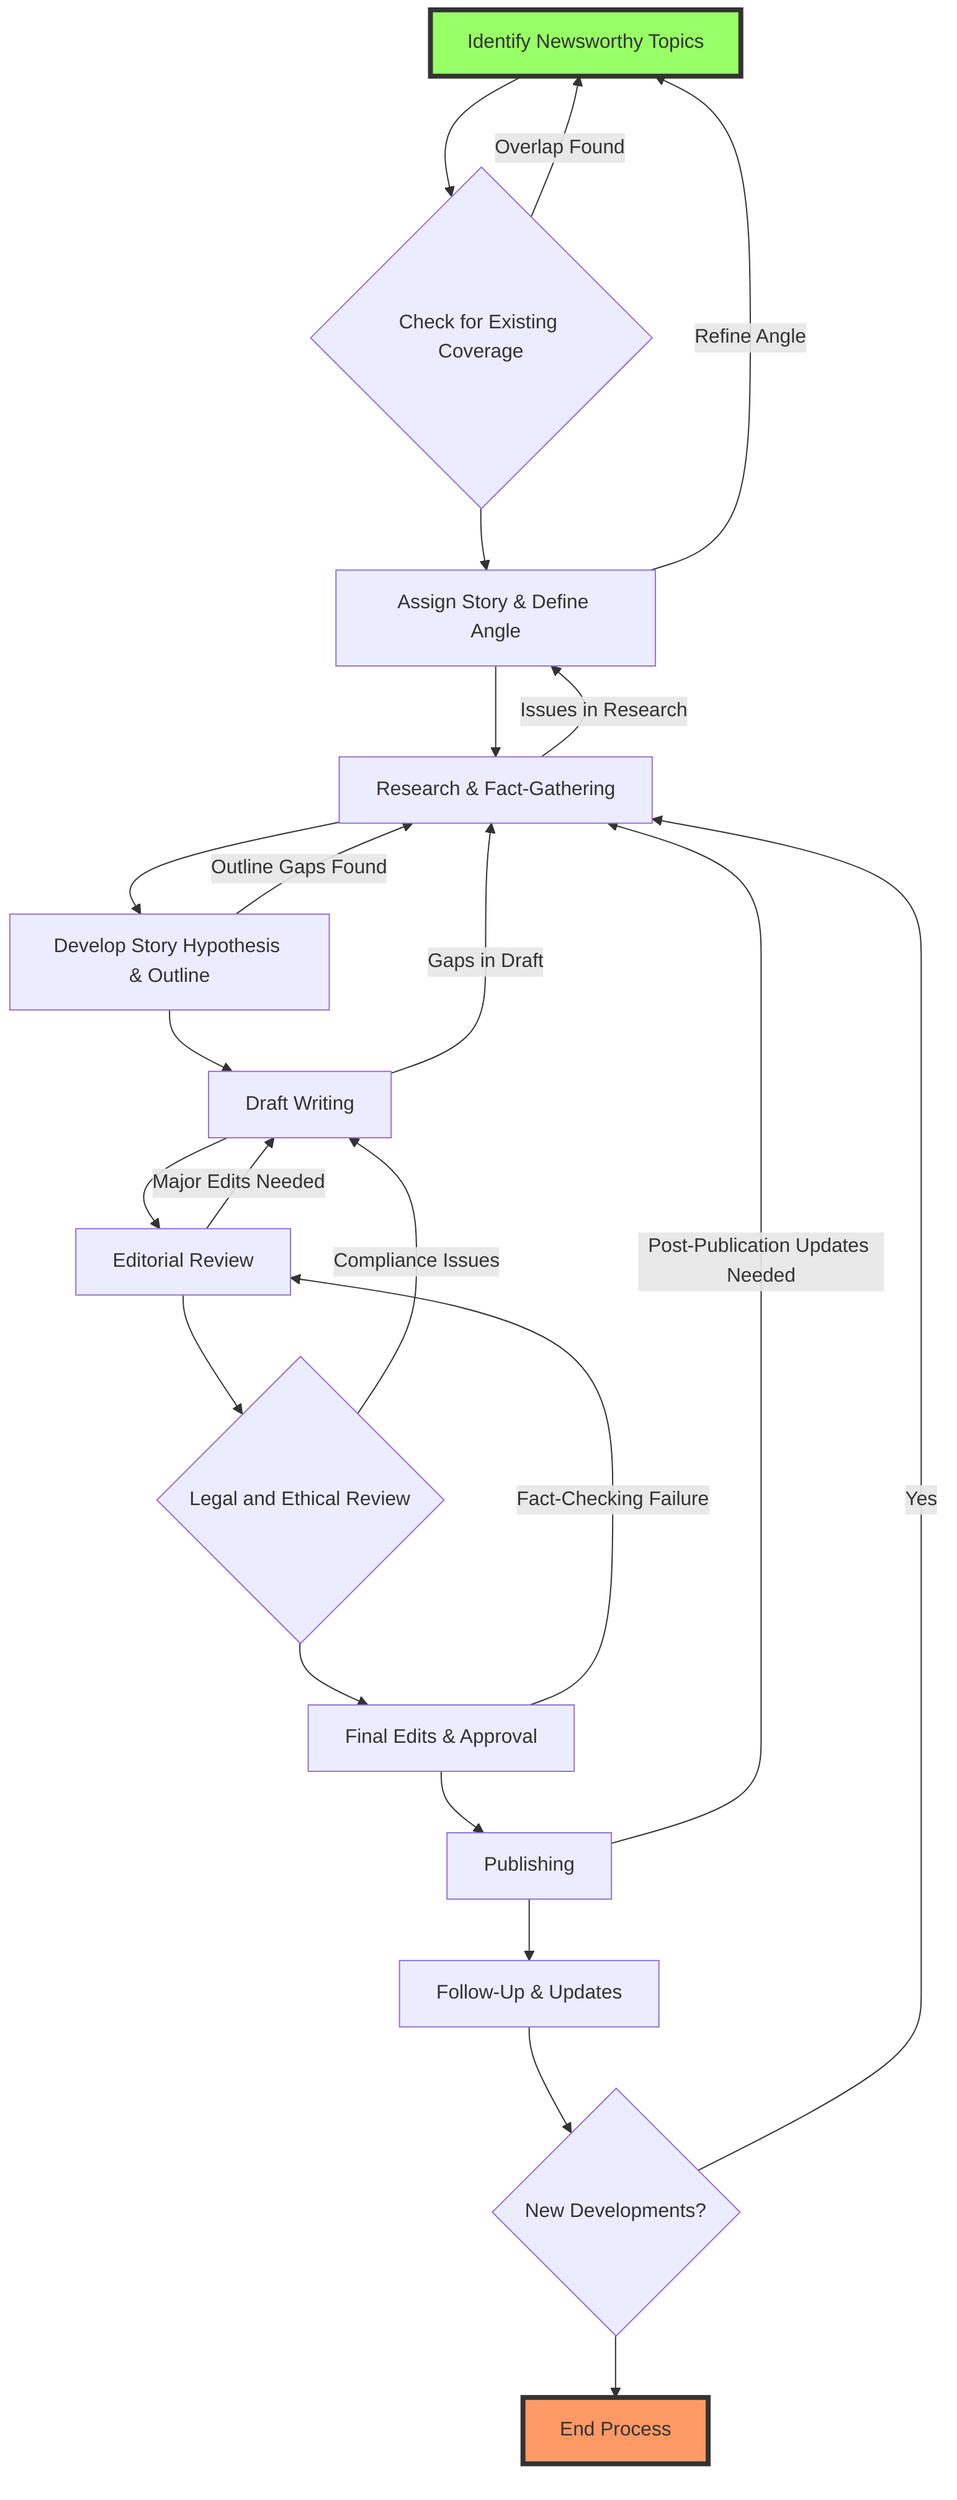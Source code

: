 flowchart TD
      A[Identify Newsworthy Topics]
      B{Check for Existing Coverage}
      C[Assign Story & Define Angle]
      D[Research & Fact-Gathering]
      E[Develop Story Hypothesis & Outline]
      F[Draft Writing]
      G[Editorial Review]
      H{Legal and Ethical Review}
      I[Final Edits & Approval]
      J[Publishing]
      K[Follow-Up & Updates]
      L{New Developments?}
      M[End Process]

      A --> B
      B -- "Overlap Found" --> A
      B --> C
      C -- "Refine Angle" --> A
      C --> D
      D -- "Issues in Research" --> C
      D --> E
      E -- "Outline Gaps Found" --> D
      E --> F
      F -- "Gaps in Draft" --> D
      F --> G
      G -- "Major Edits Needed" --> F
      G --> H
      H -- "Compliance Issues" --> F
      H --> I
      I -- "Fact-Checking Failure" --> G
      I --> J
      J -- "Post-Publication Updates Needed" --> D
      J --> K
      K --> L
      L -- "Yes" --> D
      L --> M

class M endNode
class A startNode

classDef startNode fill:#9f6,stroke:#333,stroke-width:4px;
classDef endNode fill:#f96,stroke:#333,stroke-width:4px;
classDef parallelNode fill:#6cf,stroke:#333,stroke-width:2px;